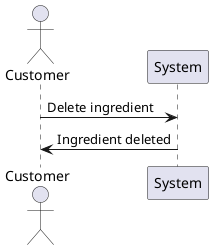 @startuml
actor Customer
Customer -> System: Delete ingredient
System -> Customer: Ingredient deleted
@enduml